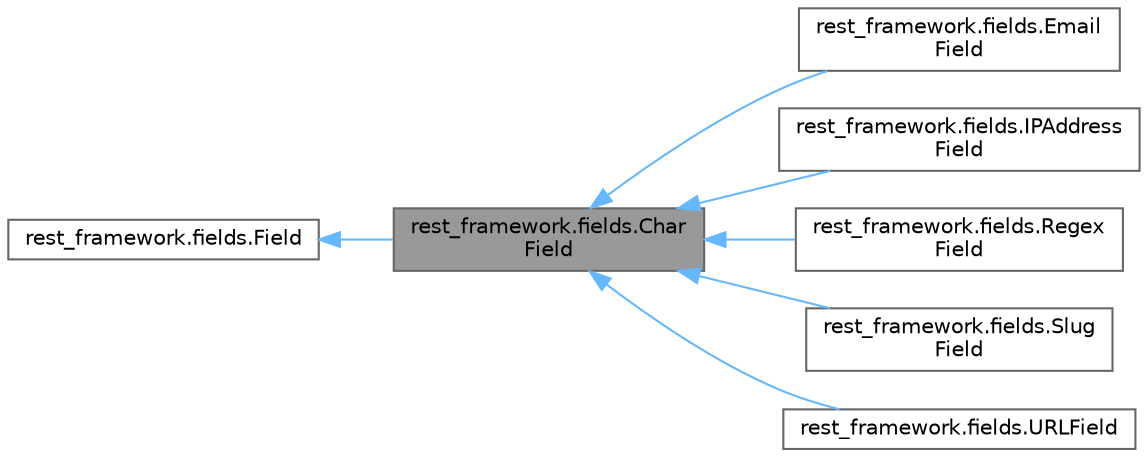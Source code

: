 digraph "rest_framework.fields.CharField"
{
 // LATEX_PDF_SIZE
  bgcolor="transparent";
  edge [fontname=Helvetica,fontsize=10,labelfontname=Helvetica,labelfontsize=10];
  node [fontname=Helvetica,fontsize=10,shape=box,height=0.2,width=0.4];
  rankdir="LR";
  Node1 [id="Node000001",label="rest_framework.fields.Char\lField",height=0.2,width=0.4,color="gray40", fillcolor="grey60", style="filled", fontcolor="black",tooltip=" "];
  Node2 -> Node1 [id="edge7_Node000001_Node000002",dir="back",color="steelblue1",style="solid",tooltip=" "];
  Node2 [id="Node000002",label="rest_framework.fields.Field",height=0.2,width=0.4,color="gray40", fillcolor="white", style="filled",URL="$classrest__framework_1_1fields_1_1Field.html",tooltip=" "];
  Node1 -> Node3 [id="edge8_Node000001_Node000003",dir="back",color="steelblue1",style="solid",tooltip=" "];
  Node3 [id="Node000003",label="rest_framework.fields.Email\lField",height=0.2,width=0.4,color="gray40", fillcolor="white", style="filled",URL="$classrest__framework_1_1fields_1_1EmailField.html",tooltip=" "];
  Node1 -> Node4 [id="edge9_Node000001_Node000004",dir="back",color="steelblue1",style="solid",tooltip=" "];
  Node4 [id="Node000004",label="rest_framework.fields.IPAddress\lField",height=0.2,width=0.4,color="gray40", fillcolor="white", style="filled",URL="$classrest__framework_1_1fields_1_1IPAddressField.html",tooltip=" "];
  Node1 -> Node5 [id="edge10_Node000001_Node000005",dir="back",color="steelblue1",style="solid",tooltip=" "];
  Node5 [id="Node000005",label="rest_framework.fields.Regex\lField",height=0.2,width=0.4,color="gray40", fillcolor="white", style="filled",URL="$classrest__framework_1_1fields_1_1RegexField.html",tooltip=" "];
  Node1 -> Node6 [id="edge11_Node000001_Node000006",dir="back",color="steelblue1",style="solid",tooltip=" "];
  Node6 [id="Node000006",label="rest_framework.fields.Slug\lField",height=0.2,width=0.4,color="gray40", fillcolor="white", style="filled",URL="$classrest__framework_1_1fields_1_1SlugField.html",tooltip=" "];
  Node1 -> Node7 [id="edge12_Node000001_Node000007",dir="back",color="steelblue1",style="solid",tooltip=" "];
  Node7 [id="Node000007",label="rest_framework.fields.URLField",height=0.2,width=0.4,color="gray40", fillcolor="white", style="filled",URL="$classrest__framework_1_1fields_1_1URLField.html",tooltip=" "];
}
